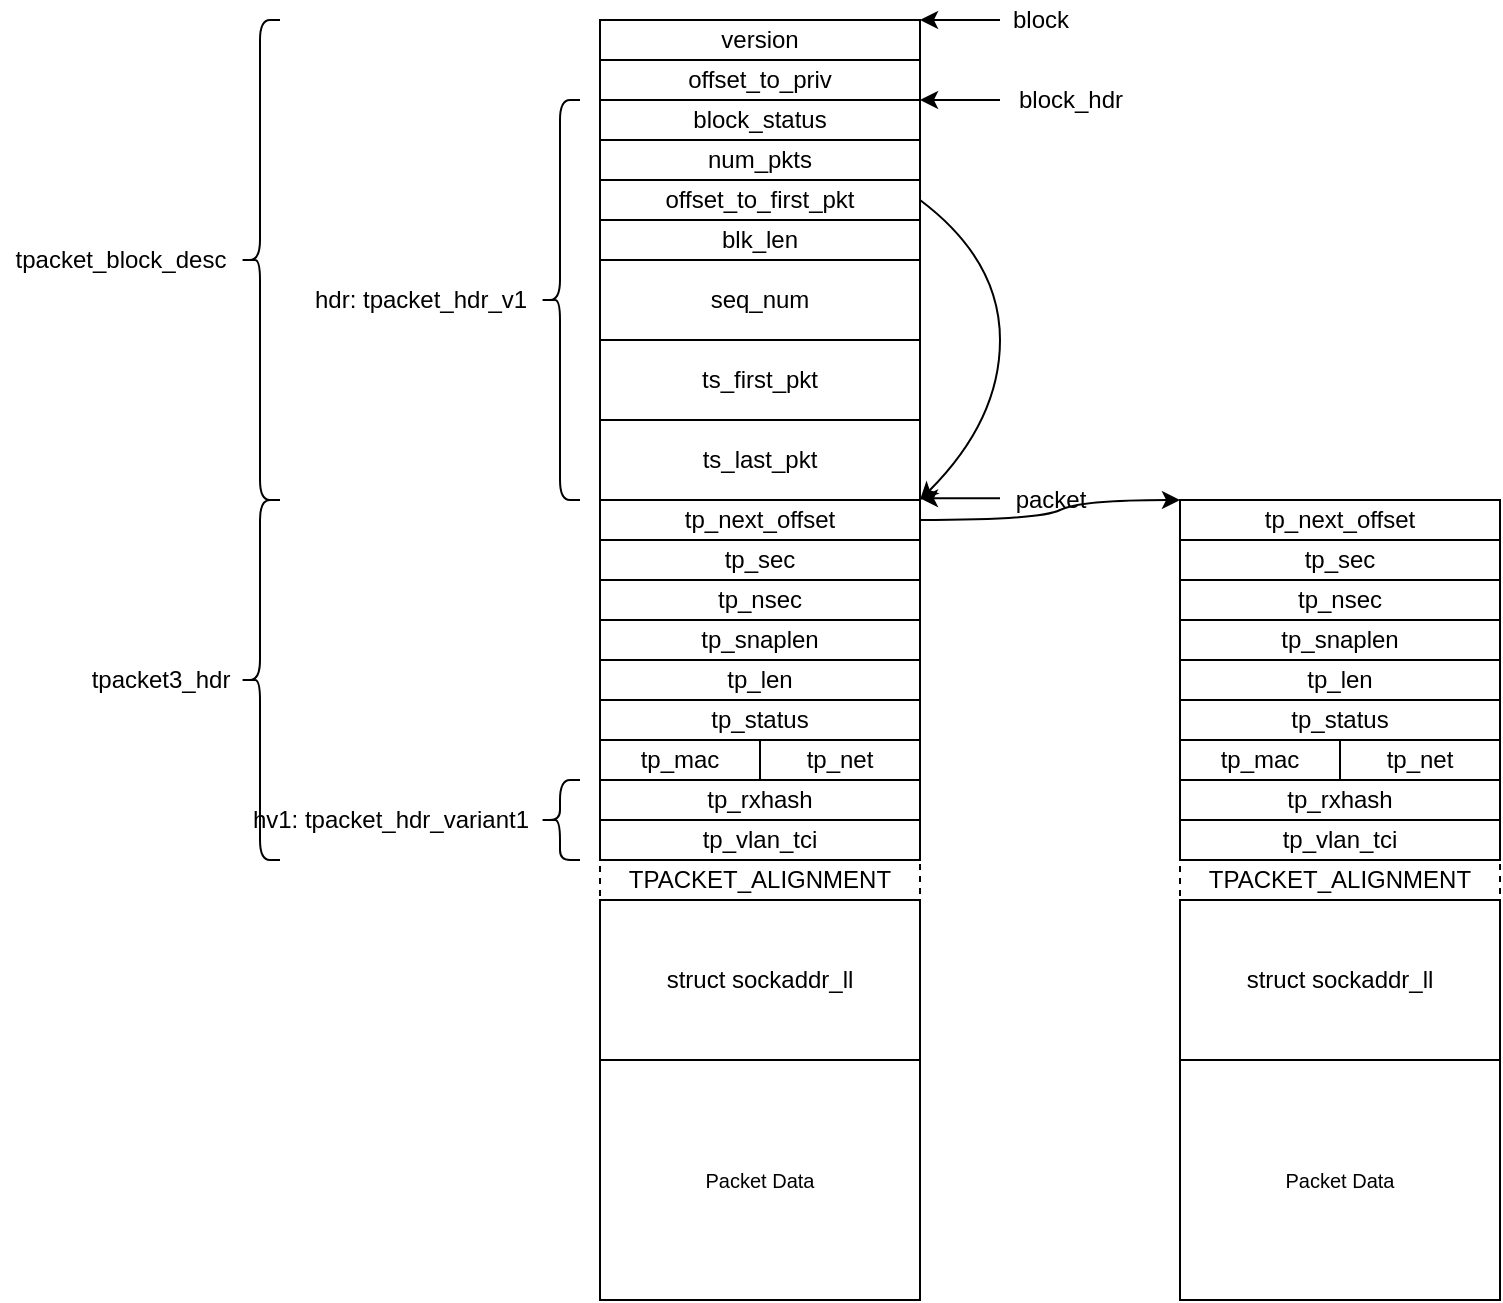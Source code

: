 <mxfile version="14.6.13" type="device"><diagram id="iBa6bGyItYTmQwusDonu" name="Page-1"><mxGraphModel dx="1956" dy="811" grid="1" gridSize="10" guides="1" tooltips="1" connect="1" arrows="1" fold="1" page="1" pageScale="1" pageWidth="850" pageHeight="1100" math="0" shadow="0"><root><mxCell id="0"/><mxCell id="1" parent="0"/><mxCell id="j0F77d7jInn4w9glqi2m-1" value="version" style="rounded=0;whiteSpace=wrap;html=1;fillColor=none;" parent="1" vertex="1"><mxGeometry x="-500" y="120" width="160" height="20" as="geometry"/></mxCell><mxCell id="j0F77d7jInn4w9glqi2m-2" value="offset_to_priv" style="rounded=0;whiteSpace=wrap;html=1;fillColor=none;" parent="1" vertex="1"><mxGeometry x="-500" y="140" width="160" height="20" as="geometry"/></mxCell><mxCell id="j0F77d7jInn4w9glqi2m-3" value="block_status" style="rounded=0;whiteSpace=wrap;html=1;fillColor=none;" parent="1" vertex="1"><mxGeometry x="-500" y="160" width="160" height="20" as="geometry"/></mxCell><mxCell id="j0F77d7jInn4w9glqi2m-4" value="num_pkts" style="rounded=0;whiteSpace=wrap;html=1;fillColor=none;" parent="1" vertex="1"><mxGeometry x="-500" y="180" width="160" height="20" as="geometry"/></mxCell><mxCell id="j0F77d7jInn4w9glqi2m-5" value="offset_to_first_pkt" style="rounded=0;whiteSpace=wrap;html=1;fillColor=none;" parent="1" vertex="1"><mxGeometry x="-500" y="200" width="160" height="20" as="geometry"/></mxCell><mxCell id="j0F77d7jInn4w9glqi2m-6" value="blk_len" style="rounded=0;whiteSpace=wrap;html=1;fillColor=none;" parent="1" vertex="1"><mxGeometry x="-500" y="220" width="160" height="20" as="geometry"/></mxCell><mxCell id="j0F77d7jInn4w9glqi2m-7" value="seq_num" style="rounded=0;whiteSpace=wrap;html=1;fillColor=none;" parent="1" vertex="1"><mxGeometry x="-500" y="240" width="160" height="40" as="geometry"/></mxCell><mxCell id="j0F77d7jInn4w9glqi2m-8" value="ts_first_pkt" style="rounded=0;whiteSpace=wrap;html=1;fillColor=none;" parent="1" vertex="1"><mxGeometry x="-500" y="280" width="160" height="40" as="geometry"/></mxCell><mxCell id="j0F77d7jInn4w9glqi2m-9" value="ts_last_pkt" style="rounded=0;whiteSpace=wrap;html=1;fillColor=none;" parent="1" vertex="1"><mxGeometry x="-500" y="320" width="160" height="40" as="geometry"/></mxCell><mxCell id="j0F77d7jInn4w9glqi2m-10" value="" style="shape=curlyBracket;whiteSpace=wrap;html=1;rounded=1;" parent="1" vertex="1"><mxGeometry x="-530" y="160" width="20" height="200" as="geometry"/></mxCell><mxCell id="j0F77d7jInn4w9glqi2m-11" value="hdr: tpacket_hdr_v1" style="text;html=1;align=center;verticalAlign=middle;resizable=0;points=[];autosize=1;strokeColor=none;" parent="1" vertex="1"><mxGeometry x="-650" y="250" width="120" height="20" as="geometry"/></mxCell><mxCell id="j0F77d7jInn4w9glqi2m-12" value="" style="shape=curlyBracket;whiteSpace=wrap;html=1;rounded=1;" parent="1" vertex="1"><mxGeometry x="-680" y="120" width="20" height="240" as="geometry"/></mxCell><mxCell id="j0F77d7jInn4w9glqi2m-13" value="tpacket_block_desc" style="text;html=1;align=center;verticalAlign=middle;resizable=0;points=[];autosize=1;strokeColor=none;" parent="1" vertex="1"><mxGeometry x="-800" y="230" width="120" height="20" as="geometry"/></mxCell><mxCell id="j0F77d7jInn4w9glqi2m-14" value="" style="endArrow=classic;html=1;entryX=1;entryY=0;entryDx=0;entryDy=0;" parent="1" target="j0F77d7jInn4w9glqi2m-1" edge="1"><mxGeometry width="50" height="50" relative="1" as="geometry"><mxPoint x="-300" y="120" as="sourcePoint"/><mxPoint x="-230" y="90" as="targetPoint"/></mxGeometry></mxCell><mxCell id="j0F77d7jInn4w9glqi2m-15" value="block" style="text;html=1;align=center;verticalAlign=middle;resizable=0;points=[];autosize=1;strokeColor=none;" parent="1" vertex="1"><mxGeometry x="-300" y="110" width="40" height="20" as="geometry"/></mxCell><mxCell id="j0F77d7jInn4w9glqi2m-16" value="" style="endArrow=classic;html=1;entryX=1;entryY=0;entryDx=0;entryDy=0;" parent="1" target="j0F77d7jInn4w9glqi2m-3" edge="1"><mxGeometry width="50" height="50" relative="1" as="geometry"><mxPoint x="-300" y="160" as="sourcePoint"/><mxPoint x="-280" y="200" as="targetPoint"/></mxGeometry></mxCell><mxCell id="j0F77d7jInn4w9glqi2m-17" value="block_hdr" style="text;html=1;align=center;verticalAlign=middle;resizable=0;points=[];autosize=1;strokeColor=none;" parent="1" vertex="1"><mxGeometry x="-300" y="150" width="70" height="20" as="geometry"/></mxCell><mxCell id="j0F77d7jInn4w9glqi2m-18" value="tp_next_offset" style="rounded=0;whiteSpace=wrap;html=1;fillColor=none;" parent="1" vertex="1"><mxGeometry x="-500" y="360" width="160" height="20" as="geometry"/></mxCell><mxCell id="j0F77d7jInn4w9glqi2m-20" value="tp_sec" style="rounded=0;whiteSpace=wrap;html=1;fillColor=none;" parent="1" vertex="1"><mxGeometry x="-500" y="380" width="160" height="20" as="geometry"/></mxCell><mxCell id="j0F77d7jInn4w9glqi2m-21" value="tp_nsec" style="rounded=0;whiteSpace=wrap;html=1;fillColor=none;" parent="1" vertex="1"><mxGeometry x="-500" y="400" width="160" height="20" as="geometry"/></mxCell><mxCell id="j0F77d7jInn4w9glqi2m-22" value="tp_snaplen" style="rounded=0;whiteSpace=wrap;html=1;fillColor=none;" parent="1" vertex="1"><mxGeometry x="-500" y="420" width="160" height="20" as="geometry"/></mxCell><mxCell id="j0F77d7jInn4w9glqi2m-23" value="tp_len" style="rounded=0;whiteSpace=wrap;html=1;fillColor=none;" parent="1" vertex="1"><mxGeometry x="-500" y="440" width="160" height="20" as="geometry"/></mxCell><mxCell id="j0F77d7jInn4w9glqi2m-24" value="tp_status" style="rounded=0;whiteSpace=wrap;html=1;fillColor=none;" parent="1" vertex="1"><mxGeometry x="-500" y="460" width="160" height="20" as="geometry"/></mxCell><mxCell id="j0F77d7jInn4w9glqi2m-25" value="tp_mac" style="rounded=0;whiteSpace=wrap;html=1;fillColor=none;" parent="1" vertex="1"><mxGeometry x="-500" y="480" width="80" height="20" as="geometry"/></mxCell><mxCell id="j0F77d7jInn4w9glqi2m-26" value="tp_net" style="rounded=0;whiteSpace=wrap;html=1;fillColor=none;" parent="1" vertex="1"><mxGeometry x="-420" y="480" width="80" height="20" as="geometry"/></mxCell><mxCell id="j0F77d7jInn4w9glqi2m-28" value="tp_rxhash" style="rounded=0;whiteSpace=wrap;html=1;fillColor=none;" parent="1" vertex="1"><mxGeometry x="-500" y="500" width="160" height="20" as="geometry"/></mxCell><mxCell id="j0F77d7jInn4w9glqi2m-29" value="tp_vlan_tci" style="rounded=0;whiteSpace=wrap;html=1;fillColor=none;" parent="1" vertex="1"><mxGeometry x="-500" y="520" width="160" height="20" as="geometry"/></mxCell><mxCell id="j0F77d7jInn4w9glqi2m-30" value="" style="shape=curlyBracket;whiteSpace=wrap;html=1;rounded=1;" parent="1" vertex="1"><mxGeometry x="-530" y="500" width="20" height="40" as="geometry"/></mxCell><mxCell id="j0F77d7jInn4w9glqi2m-31" value="hv1: tpacket_hdr_variant1" style="text;html=1;align=center;verticalAlign=middle;resizable=0;points=[];autosize=1;strokeColor=none;" parent="1" vertex="1"><mxGeometry x="-680" y="510" width="150" height="20" as="geometry"/></mxCell><mxCell id="j0F77d7jInn4w9glqi2m-32" value="" style="shape=curlyBracket;whiteSpace=wrap;html=1;rounded=1;" parent="1" vertex="1"><mxGeometry x="-680" y="360" width="20" height="180" as="geometry"/></mxCell><mxCell id="j0F77d7jInn4w9glqi2m-33" value="tpacket3_hdr" style="text;html=1;align=center;verticalAlign=middle;resizable=0;points=[];autosize=1;strokeColor=none;" parent="1" vertex="1"><mxGeometry x="-760" y="440" width="80" height="20" as="geometry"/></mxCell><mxCell id="j0F77d7jInn4w9glqi2m-34" value="" style="endArrow=classic;html=1;entryX=1;entryY=0;entryDx=0;entryDy=0;" parent="1" edge="1"><mxGeometry width="50" height="50" relative="1" as="geometry"><mxPoint x="-300" y="359.17" as="sourcePoint"/><mxPoint x="-340" y="359.17" as="targetPoint"/></mxGeometry></mxCell><mxCell id="j0F77d7jInn4w9glqi2m-35" value="packet" style="text;html=1;align=center;verticalAlign=middle;resizable=0;points=[];autosize=1;strokeColor=none;" parent="1" vertex="1"><mxGeometry x="-300" y="350" width="50" height="20" as="geometry"/></mxCell><mxCell id="j0F77d7jInn4w9glqi2m-43" value="&lt;font style=&quot;font-size: 12px&quot;&gt;TPACKET_ALIGNMENT&lt;/font&gt;" style="rounded=0;whiteSpace=wrap;html=1;fontFamily=Helvetica;fontSize=10;dashed=1;fillColor=none;" parent="1" vertex="1"><mxGeometry x="-500" y="540" width="160" height="20" as="geometry"/></mxCell><mxCell id="j0F77d7jInn4w9glqi2m-45" value="&lt;font style=&quot;font-size: 12px&quot;&gt;struct sockaddr_ll&lt;/font&gt;" style="rounded=0;whiteSpace=wrap;html=1;fontFamily=Helvetica;fontSize=10;fillColor=none;" parent="1" vertex="1"><mxGeometry x="-500" y="560" width="160" height="80" as="geometry"/></mxCell><mxCell id="j0F77d7jInn4w9glqi2m-47" value="Packet Data" style="rounded=0;whiteSpace=wrap;html=1;fontFamily=Helvetica;fontSize=10;fillColor=none;" parent="1" vertex="1"><mxGeometry x="-500" y="640" width="160" height="120" as="geometry"/></mxCell><mxCell id="j0F77d7jInn4w9glqi2m-48" value="tp_next_offset" style="rounded=0;whiteSpace=wrap;html=1;fillColor=none;" parent="1" vertex="1"><mxGeometry x="-210" y="360" width="160" height="20" as="geometry"/></mxCell><mxCell id="j0F77d7jInn4w9glqi2m-49" value="tp_sec" style="rounded=0;whiteSpace=wrap;html=1;fillColor=none;" parent="1" vertex="1"><mxGeometry x="-210" y="380" width="160" height="20" as="geometry"/></mxCell><mxCell id="j0F77d7jInn4w9glqi2m-50" value="tp_nsec" style="rounded=0;whiteSpace=wrap;html=1;fillColor=none;" parent="1" vertex="1"><mxGeometry x="-210" y="400" width="160" height="20" as="geometry"/></mxCell><mxCell id="j0F77d7jInn4w9glqi2m-51" value="tp_snaplen" style="rounded=0;whiteSpace=wrap;html=1;fillColor=none;" parent="1" vertex="1"><mxGeometry x="-210" y="420" width="160" height="20" as="geometry"/></mxCell><mxCell id="j0F77d7jInn4w9glqi2m-52" value="tp_len" style="rounded=0;whiteSpace=wrap;html=1;fillColor=none;" parent="1" vertex="1"><mxGeometry x="-210" y="440" width="160" height="20" as="geometry"/></mxCell><mxCell id="j0F77d7jInn4w9glqi2m-53" value="tp_status" style="rounded=0;whiteSpace=wrap;html=1;fillColor=none;" parent="1" vertex="1"><mxGeometry x="-210" y="460" width="160" height="20" as="geometry"/></mxCell><mxCell id="j0F77d7jInn4w9glqi2m-54" value="tp_mac" style="rounded=0;whiteSpace=wrap;html=1;fillColor=none;" parent="1" vertex="1"><mxGeometry x="-210" y="480" width="80" height="20" as="geometry"/></mxCell><mxCell id="j0F77d7jInn4w9glqi2m-55" value="tp_net" style="rounded=0;whiteSpace=wrap;html=1;fillColor=none;" parent="1" vertex="1"><mxGeometry x="-130" y="480" width="80" height="20" as="geometry"/></mxCell><mxCell id="j0F77d7jInn4w9glqi2m-56" value="tp_rxhash" style="rounded=0;whiteSpace=wrap;html=1;fillColor=none;" parent="1" vertex="1"><mxGeometry x="-210" y="500" width="160" height="20" as="geometry"/></mxCell><mxCell id="j0F77d7jInn4w9glqi2m-57" value="tp_vlan_tci" style="rounded=0;whiteSpace=wrap;html=1;fillColor=none;" parent="1" vertex="1"><mxGeometry x="-210" y="520" width="160" height="20" as="geometry"/></mxCell><mxCell id="j0F77d7jInn4w9glqi2m-60" value="&lt;font style=&quot;font-size: 12px&quot;&gt;TPACKET_ALIGNMENT&lt;/font&gt;" style="rounded=0;whiteSpace=wrap;html=1;fontFamily=Helvetica;fontSize=10;dashed=1;fillColor=none;" parent="1" vertex="1"><mxGeometry x="-210" y="540" width="160" height="20" as="geometry"/></mxCell><mxCell id="j0F77d7jInn4w9glqi2m-61" value="&lt;font style=&quot;font-size: 12px&quot;&gt;struct sockaddr_ll&lt;/font&gt;" style="rounded=0;whiteSpace=wrap;html=1;fontFamily=Helvetica;fontSize=10;fillColor=none;" parent="1" vertex="1"><mxGeometry x="-210" y="560" width="160" height="80" as="geometry"/></mxCell><mxCell id="j0F77d7jInn4w9glqi2m-62" value="Packet Data" style="rounded=0;whiteSpace=wrap;html=1;fontFamily=Helvetica;fontSize=10;fillColor=none;" parent="1" vertex="1"><mxGeometry x="-210" y="640" width="160" height="120" as="geometry"/></mxCell><mxCell id="j0F77d7jInn4w9glqi2m-65" value="" style="curved=1;endArrow=classic;html=1;fontFamily=Helvetica;fontSize=10;entryX=0;entryY=0;entryDx=0;entryDy=0;exitX=1;exitY=0.5;exitDx=0;exitDy=0;" parent="1" source="j0F77d7jInn4w9glqi2m-18" target="j0F77d7jInn4w9glqi2m-48" edge="1"><mxGeometry width="50" height="50" relative="1" as="geometry"><mxPoint x="-300" y="410" as="sourcePoint"/><mxPoint x="-250" y="360" as="targetPoint"/><Array as="points"><mxPoint x="-280" y="370"/><mxPoint x="-260" y="360"/></Array></mxGeometry></mxCell><mxCell id="j0F77d7jInn4w9glqi2m-66" value="" style="curved=1;endArrow=classic;html=1;fontFamily=Helvetica;fontSize=10;exitX=1;exitY=0.5;exitDx=0;exitDy=0;" parent="1" source="j0F77d7jInn4w9glqi2m-5" edge="1"><mxGeometry width="50" height="50" relative="1" as="geometry"><mxPoint x="-280" y="310" as="sourcePoint"/><mxPoint x="-340" y="360" as="targetPoint"/><Array as="points"><mxPoint x="-300" y="240"/><mxPoint x="-300" y="320"/></Array></mxGeometry></mxCell></root></mxGraphModel></diagram></mxfile>